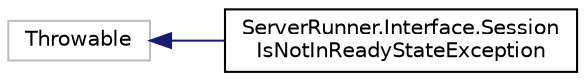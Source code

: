 digraph "Graphical Class Hierarchy"
{
  edge [fontname="Helvetica",fontsize="10",labelfontname="Helvetica",labelfontsize="10"];
  node [fontname="Helvetica",fontsize="10",shape=record];
  rankdir="LR";
  Node1 [label="Throwable",height=0.2,width=0.4,color="grey75", fillcolor="white", style="filled"];
  Node1 -> Node2 [dir="back",color="midnightblue",fontsize="10",style="solid",fontname="Helvetica"];
  Node2 [label="ServerRunner.Interface.Session\lIsNotInReadyStateException",height=0.2,width=0.4,color="black", fillcolor="white", style="filled",URL="$class_server_runner_1_1_interface_1_1_session_is_not_in_ready_state_exception.html"];
}
